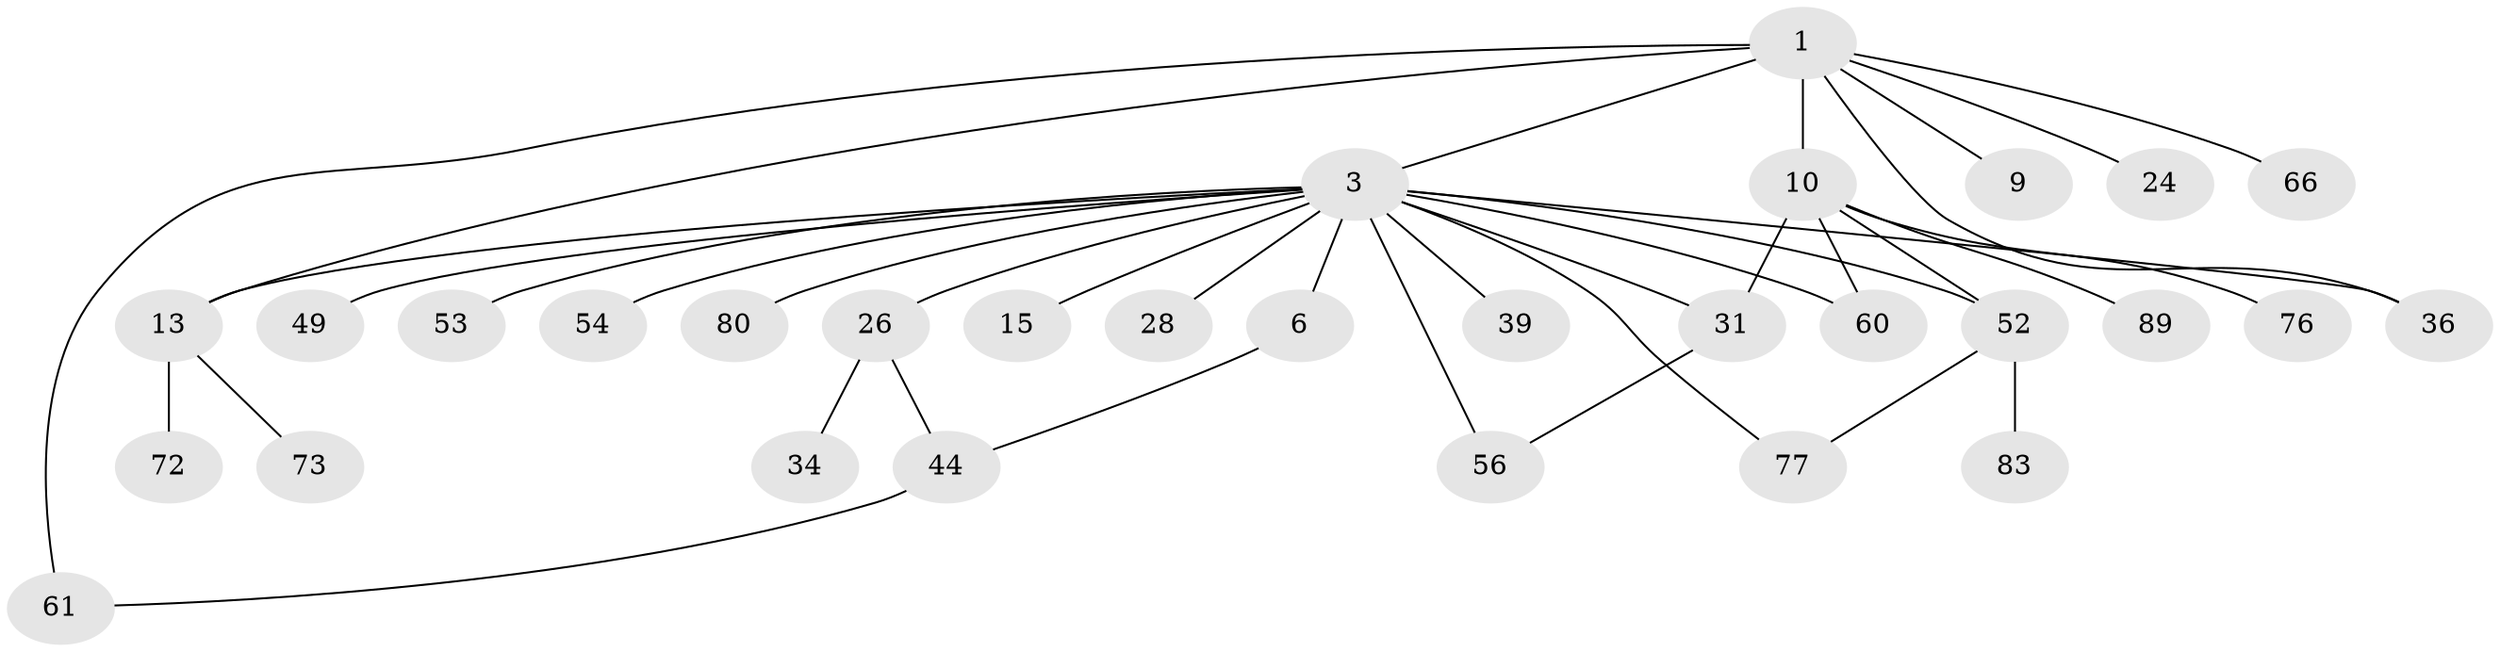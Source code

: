 // original degree distribution, {3: 0.16161616161616163, 5: 0.09090909090909091, 7: 0.020202020202020204, 2: 0.29292929292929293, 4: 0.08080808080808081, 1: 0.35353535353535354}
// Generated by graph-tools (version 1.1) at 2025/17/03/04/25 18:17:01]
// undirected, 30 vertices, 38 edges
graph export_dot {
graph [start="1"]
  node [color=gray90,style=filled];
  1 [super="+2+16+7"];
  3 [super="+29+4+47+11+22"];
  6 [super="+25+32"];
  9 [super="+71"];
  10 [super="+79+12"];
  13 [super="+27+20"];
  15;
  24 [super="+59"];
  26 [super="+30"];
  28;
  31 [super="+50+99+58"];
  34;
  36 [super="+67"];
  39;
  44 [super="+95+45"];
  49;
  52 [super="+57"];
  53;
  54;
  56;
  60 [super="+63+75"];
  61 [super="+84"];
  66 [super="+87"];
  72;
  73;
  76;
  77 [super="+94"];
  80;
  83;
  89 [super="+92"];
  1 -- 3;
  1 -- 36;
  1 -- 10;
  1 -- 61 [weight=2];
  1 -- 66;
  1 -- 24;
  1 -- 13;
  1 -- 9;
  3 -- 60 [weight=3];
  3 -- 6;
  3 -- 39;
  3 -- 77;
  3 -- 53;
  3 -- 54;
  3 -- 28 [weight=2];
  3 -- 31;
  3 -- 56;
  3 -- 80;
  3 -- 36;
  3 -- 52;
  3 -- 15;
  3 -- 49;
  3 -- 26;
  3 -- 13;
  6 -- 44;
  10 -- 31;
  10 -- 52;
  10 -- 89;
  10 -- 76;
  10 -- 60;
  13 -- 72;
  13 -- 73;
  26 -- 34;
  26 -- 44;
  31 -- 56;
  44 -- 61;
  52 -- 77;
  52 -- 83;
}
